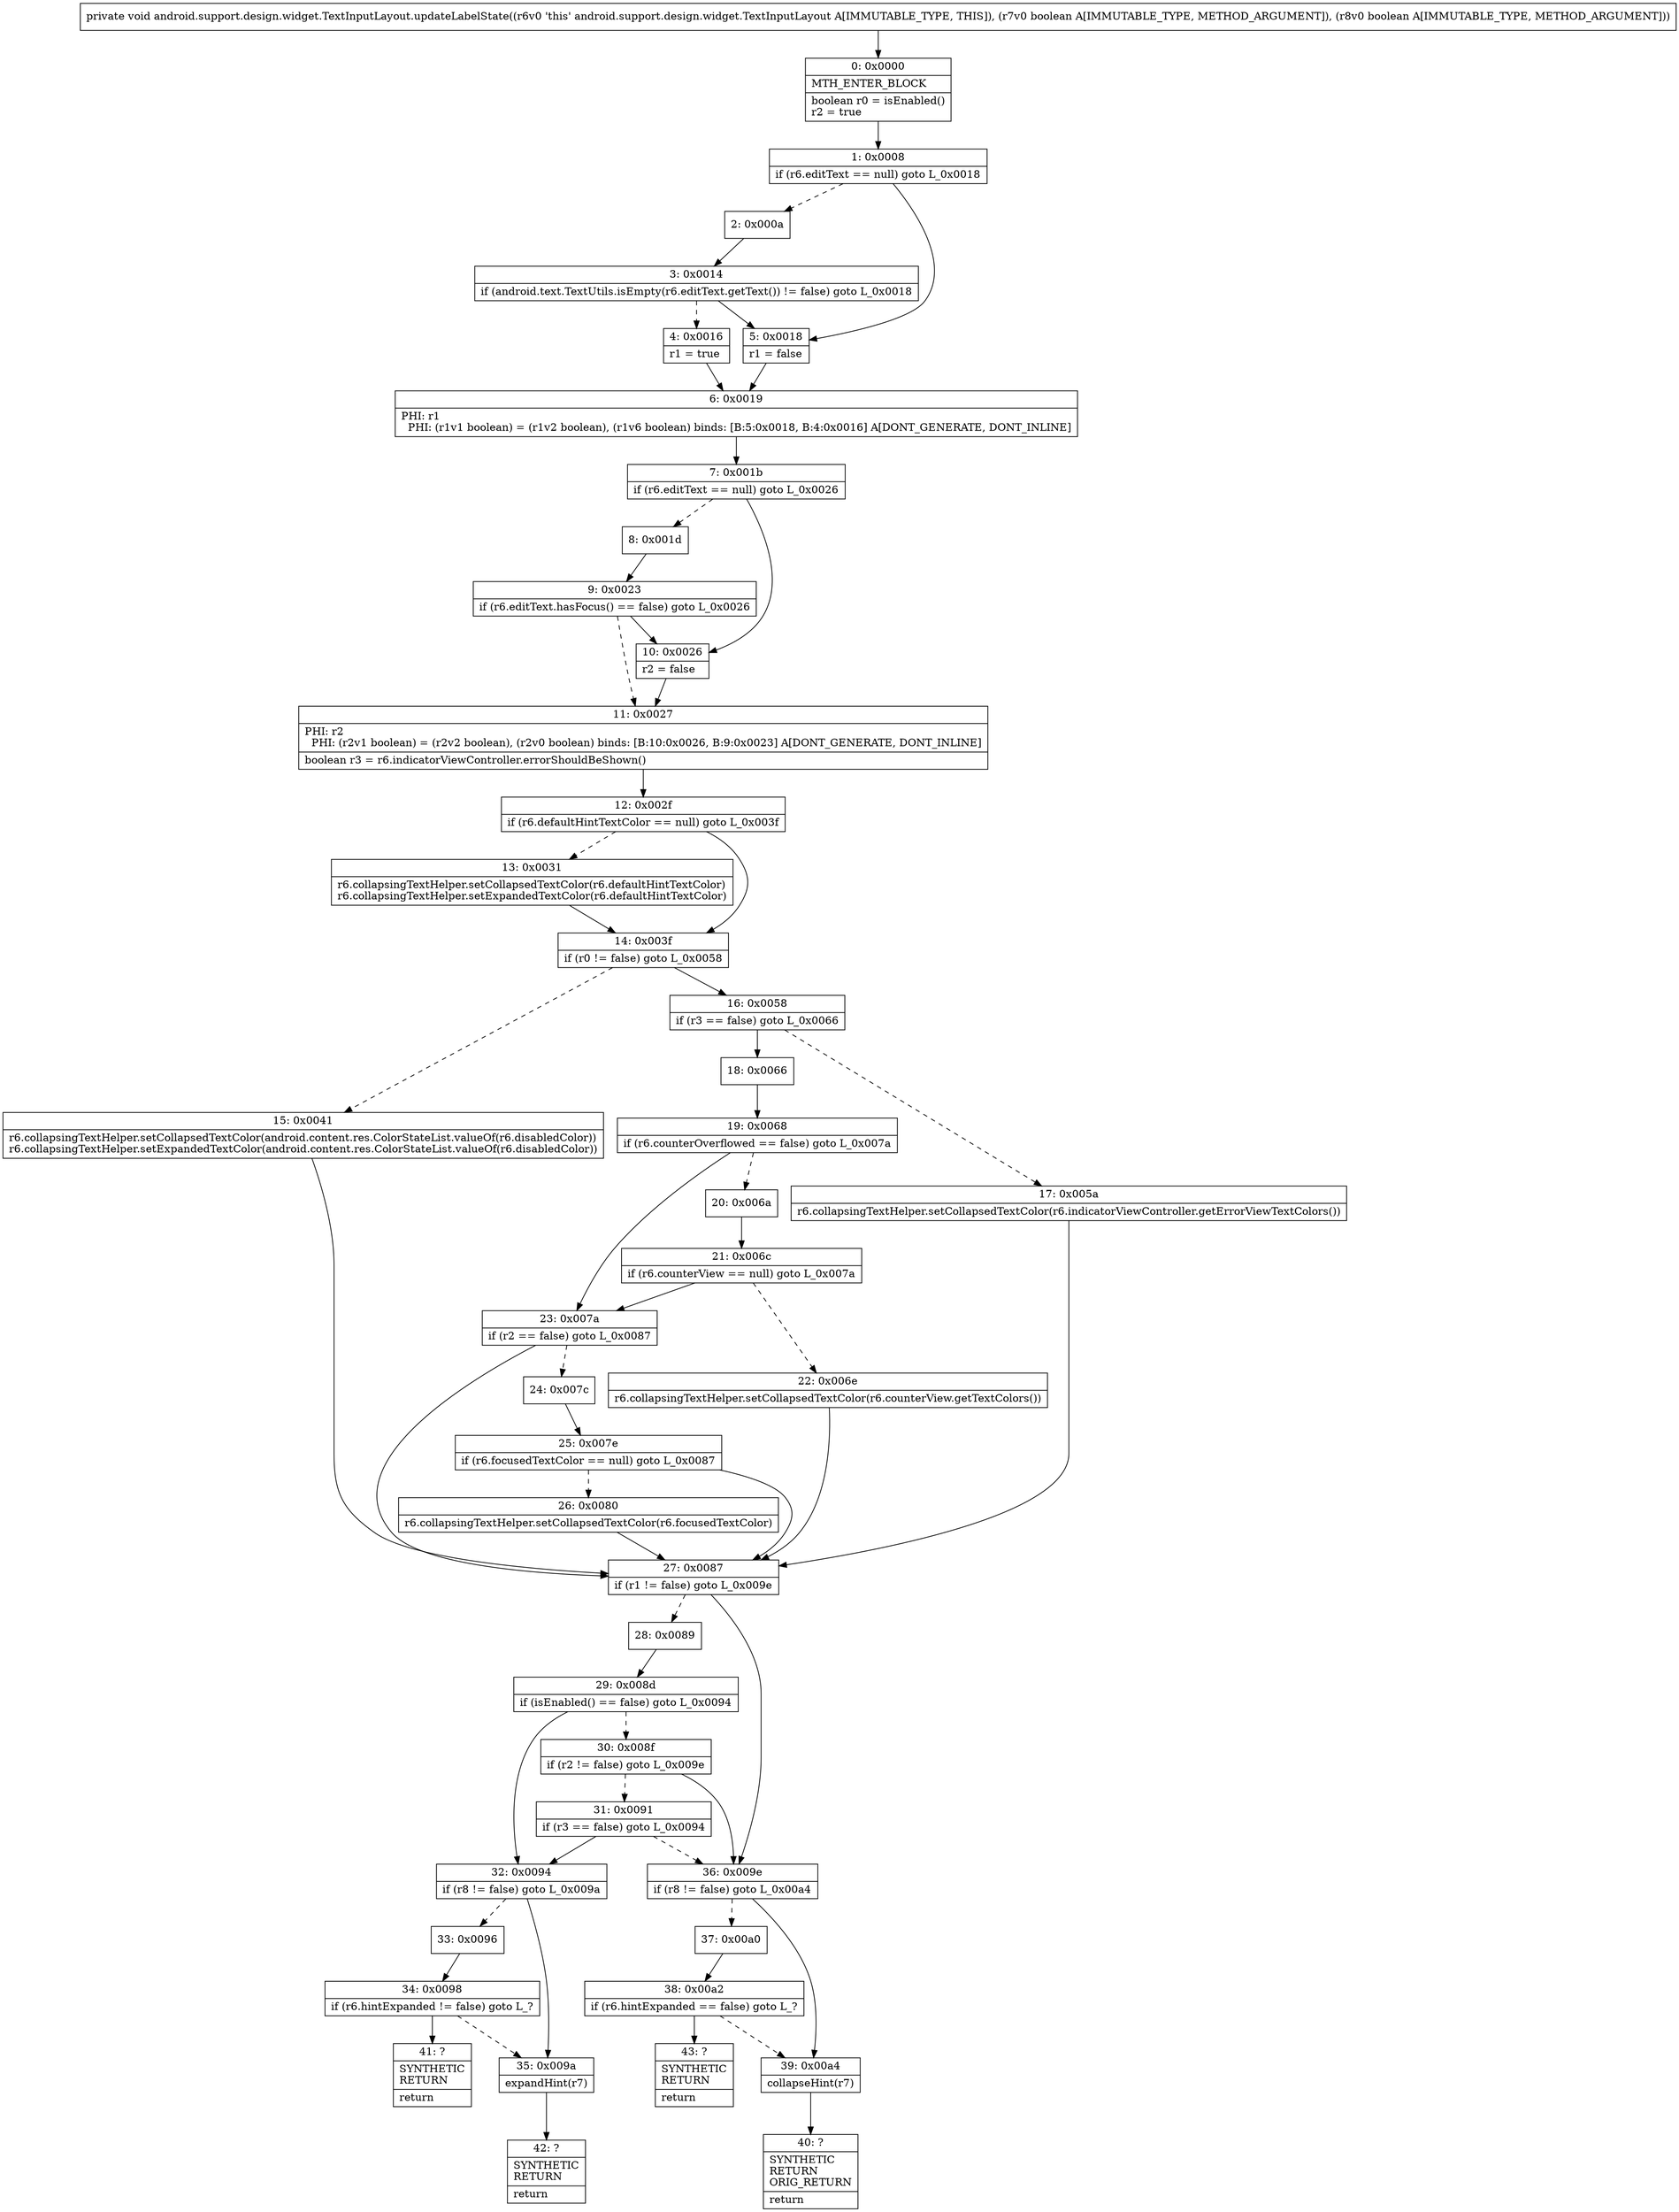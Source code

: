 digraph "CFG forandroid.support.design.widget.TextInputLayout.updateLabelState(ZZ)V" {
Node_0 [shape=record,label="{0\:\ 0x0000|MTH_ENTER_BLOCK\l|boolean r0 = isEnabled()\lr2 = true\l}"];
Node_1 [shape=record,label="{1\:\ 0x0008|if (r6.editText == null) goto L_0x0018\l}"];
Node_2 [shape=record,label="{2\:\ 0x000a}"];
Node_3 [shape=record,label="{3\:\ 0x0014|if (android.text.TextUtils.isEmpty(r6.editText.getText()) != false) goto L_0x0018\l}"];
Node_4 [shape=record,label="{4\:\ 0x0016|r1 = true\l}"];
Node_5 [shape=record,label="{5\:\ 0x0018|r1 = false\l}"];
Node_6 [shape=record,label="{6\:\ 0x0019|PHI: r1 \l  PHI: (r1v1 boolean) = (r1v2 boolean), (r1v6 boolean) binds: [B:5:0x0018, B:4:0x0016] A[DONT_GENERATE, DONT_INLINE]\l}"];
Node_7 [shape=record,label="{7\:\ 0x001b|if (r6.editText == null) goto L_0x0026\l}"];
Node_8 [shape=record,label="{8\:\ 0x001d}"];
Node_9 [shape=record,label="{9\:\ 0x0023|if (r6.editText.hasFocus() == false) goto L_0x0026\l}"];
Node_10 [shape=record,label="{10\:\ 0x0026|r2 = false\l}"];
Node_11 [shape=record,label="{11\:\ 0x0027|PHI: r2 \l  PHI: (r2v1 boolean) = (r2v2 boolean), (r2v0 boolean) binds: [B:10:0x0026, B:9:0x0023] A[DONT_GENERATE, DONT_INLINE]\l|boolean r3 = r6.indicatorViewController.errorShouldBeShown()\l}"];
Node_12 [shape=record,label="{12\:\ 0x002f|if (r6.defaultHintTextColor == null) goto L_0x003f\l}"];
Node_13 [shape=record,label="{13\:\ 0x0031|r6.collapsingTextHelper.setCollapsedTextColor(r6.defaultHintTextColor)\lr6.collapsingTextHelper.setExpandedTextColor(r6.defaultHintTextColor)\l}"];
Node_14 [shape=record,label="{14\:\ 0x003f|if (r0 != false) goto L_0x0058\l}"];
Node_15 [shape=record,label="{15\:\ 0x0041|r6.collapsingTextHelper.setCollapsedTextColor(android.content.res.ColorStateList.valueOf(r6.disabledColor))\lr6.collapsingTextHelper.setExpandedTextColor(android.content.res.ColorStateList.valueOf(r6.disabledColor))\l}"];
Node_16 [shape=record,label="{16\:\ 0x0058|if (r3 == false) goto L_0x0066\l}"];
Node_17 [shape=record,label="{17\:\ 0x005a|r6.collapsingTextHelper.setCollapsedTextColor(r6.indicatorViewController.getErrorViewTextColors())\l}"];
Node_18 [shape=record,label="{18\:\ 0x0066}"];
Node_19 [shape=record,label="{19\:\ 0x0068|if (r6.counterOverflowed == false) goto L_0x007a\l}"];
Node_20 [shape=record,label="{20\:\ 0x006a}"];
Node_21 [shape=record,label="{21\:\ 0x006c|if (r6.counterView == null) goto L_0x007a\l}"];
Node_22 [shape=record,label="{22\:\ 0x006e|r6.collapsingTextHelper.setCollapsedTextColor(r6.counterView.getTextColors())\l}"];
Node_23 [shape=record,label="{23\:\ 0x007a|if (r2 == false) goto L_0x0087\l}"];
Node_24 [shape=record,label="{24\:\ 0x007c}"];
Node_25 [shape=record,label="{25\:\ 0x007e|if (r6.focusedTextColor == null) goto L_0x0087\l}"];
Node_26 [shape=record,label="{26\:\ 0x0080|r6.collapsingTextHelper.setCollapsedTextColor(r6.focusedTextColor)\l}"];
Node_27 [shape=record,label="{27\:\ 0x0087|if (r1 != false) goto L_0x009e\l}"];
Node_28 [shape=record,label="{28\:\ 0x0089}"];
Node_29 [shape=record,label="{29\:\ 0x008d|if (isEnabled() == false) goto L_0x0094\l}"];
Node_30 [shape=record,label="{30\:\ 0x008f|if (r2 != false) goto L_0x009e\l}"];
Node_31 [shape=record,label="{31\:\ 0x0091|if (r3 == false) goto L_0x0094\l}"];
Node_32 [shape=record,label="{32\:\ 0x0094|if (r8 != false) goto L_0x009a\l}"];
Node_33 [shape=record,label="{33\:\ 0x0096}"];
Node_34 [shape=record,label="{34\:\ 0x0098|if (r6.hintExpanded != false) goto L_?\l}"];
Node_35 [shape=record,label="{35\:\ 0x009a|expandHint(r7)\l}"];
Node_36 [shape=record,label="{36\:\ 0x009e|if (r8 != false) goto L_0x00a4\l}"];
Node_37 [shape=record,label="{37\:\ 0x00a0}"];
Node_38 [shape=record,label="{38\:\ 0x00a2|if (r6.hintExpanded == false) goto L_?\l}"];
Node_39 [shape=record,label="{39\:\ 0x00a4|collapseHint(r7)\l}"];
Node_40 [shape=record,label="{40\:\ ?|SYNTHETIC\lRETURN\lORIG_RETURN\l|return\l}"];
Node_41 [shape=record,label="{41\:\ ?|SYNTHETIC\lRETURN\l|return\l}"];
Node_42 [shape=record,label="{42\:\ ?|SYNTHETIC\lRETURN\l|return\l}"];
Node_43 [shape=record,label="{43\:\ ?|SYNTHETIC\lRETURN\l|return\l}"];
MethodNode[shape=record,label="{private void android.support.design.widget.TextInputLayout.updateLabelState((r6v0 'this' android.support.design.widget.TextInputLayout A[IMMUTABLE_TYPE, THIS]), (r7v0 boolean A[IMMUTABLE_TYPE, METHOD_ARGUMENT]), (r8v0 boolean A[IMMUTABLE_TYPE, METHOD_ARGUMENT])) }"];
MethodNode -> Node_0;
Node_0 -> Node_1;
Node_1 -> Node_2[style=dashed];
Node_1 -> Node_5;
Node_2 -> Node_3;
Node_3 -> Node_4[style=dashed];
Node_3 -> Node_5;
Node_4 -> Node_6;
Node_5 -> Node_6;
Node_6 -> Node_7;
Node_7 -> Node_8[style=dashed];
Node_7 -> Node_10;
Node_8 -> Node_9;
Node_9 -> Node_10;
Node_9 -> Node_11[style=dashed];
Node_10 -> Node_11;
Node_11 -> Node_12;
Node_12 -> Node_13[style=dashed];
Node_12 -> Node_14;
Node_13 -> Node_14;
Node_14 -> Node_15[style=dashed];
Node_14 -> Node_16;
Node_15 -> Node_27;
Node_16 -> Node_17[style=dashed];
Node_16 -> Node_18;
Node_17 -> Node_27;
Node_18 -> Node_19;
Node_19 -> Node_20[style=dashed];
Node_19 -> Node_23;
Node_20 -> Node_21;
Node_21 -> Node_22[style=dashed];
Node_21 -> Node_23;
Node_22 -> Node_27;
Node_23 -> Node_24[style=dashed];
Node_23 -> Node_27;
Node_24 -> Node_25;
Node_25 -> Node_26[style=dashed];
Node_25 -> Node_27;
Node_26 -> Node_27;
Node_27 -> Node_28[style=dashed];
Node_27 -> Node_36;
Node_28 -> Node_29;
Node_29 -> Node_30[style=dashed];
Node_29 -> Node_32;
Node_30 -> Node_31[style=dashed];
Node_30 -> Node_36;
Node_31 -> Node_32;
Node_31 -> Node_36[style=dashed];
Node_32 -> Node_33[style=dashed];
Node_32 -> Node_35;
Node_33 -> Node_34;
Node_34 -> Node_35[style=dashed];
Node_34 -> Node_41;
Node_35 -> Node_42;
Node_36 -> Node_37[style=dashed];
Node_36 -> Node_39;
Node_37 -> Node_38;
Node_38 -> Node_39[style=dashed];
Node_38 -> Node_43;
Node_39 -> Node_40;
}

